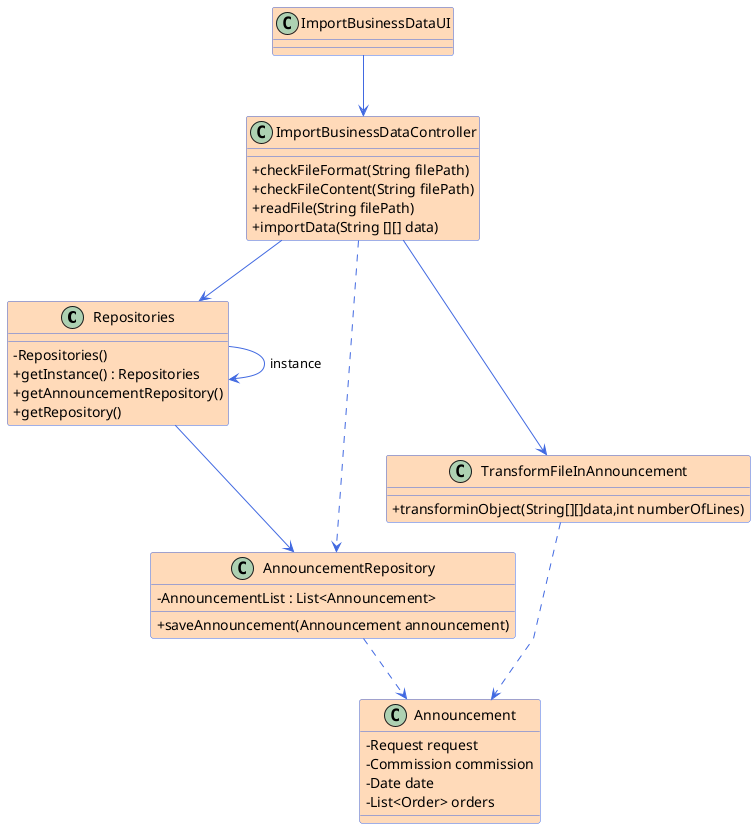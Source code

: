 @startuml
'skinparam monochrome true
skinparam packageStyle rectangle
skinparam shadowing false
skinparam linetype polyline
'skinparam linetype orto

skinparam classAttributeIconSize 0
'---------File styling---------
skinparam class {
    BackgroundColor PeachPuff
    ArrowColor RoyalBlue
    BorderColor RoyalBlue
}
'left to right direction
'User interface'

class Repositories{
    -Repositories()
    +getInstance() : Repositories
    +getAnnouncementRepository()
    +getRepository()
}
class ImportBusinessDataUI{
    
}
class ImportBusinessDataController{
    +checkFileFormat(String filePath)
    +checkFileContent(String filePath)
    +readFile(String filePath)
    +importData(String [][] data)
}
class Announcement{
    - Request request 
    - Commission commission
    - Date date
    - List<Order> orders
}
class AnnouncementRepository{
    - AnnouncementList : List<Announcement>
    + saveAnnouncement(Announcement announcement)
}
class TransformFileInAnnouncement{
    +transforminObject(String[][]data,int numberOfLines)
}


'User Interface
ImportBusinessDataUI --> ImportBusinessDataController

'Controller
ImportBusinessDataController --> Repositories
ImportBusinessDataController ..> AnnouncementRepository
ImportBusinessDataController --> TransformFileInAnnouncement
TransformFileInAnnouncement ..> Announcement


'Repositories
Repositories --> Repositories : instance
Repositories --> AnnouncementRepository


'Announcement
AnnouncementRepository ..> Announcement


@enduml